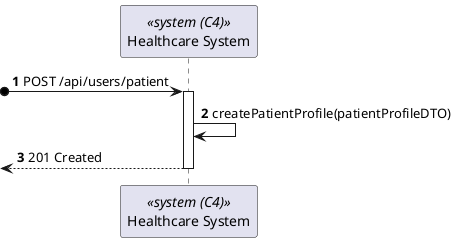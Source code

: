 @startuml Patient Profile Creation (level 2)

autonumber
participant SYS as "Healthcare System" <<system (C4)>>

?o-> SYS : POST /api/users/patient
activate SYS

SYS -> SYS : createPatientProfile(patientProfileDTO)
<-- SYS : 201 Created
deactivate SYS

@enduml